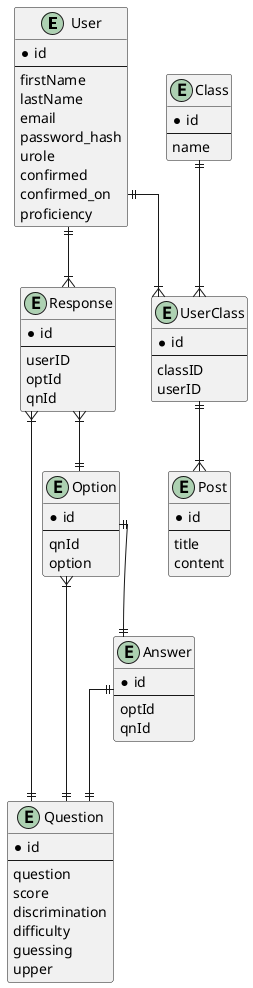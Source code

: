 @startuml
' avoid problems with angled crows feet
skinparam linetype ortho

entity User {
*id
--
firstName
lastName
email
password_hash
urole
confirmed
confirmed_on
proficiency
}

entity Response {
*id
--
userID
optId
qnId
}

entity Question {
*id
--
question
score
discrimination
difficulty
guessing
upper
}

entity Option {
*id
--
qnId
option
}

entity Answer {
*id
--
optId
qnId
}

entity Post {
*id
--
title
content
}

entity Class {
*id
--
name
}

entity UserClass {
*id
--
classID
userID
}

User ||--|{ Response

Response }|--|| Option
Response }|--|| Question
Option }|--|| Question
Answer ||--|| Question
Option ||--|| Answer


User ||--|{ UserClass
Class ||--|{ UserClass
UserClass ||--|{ Post

@enduml
